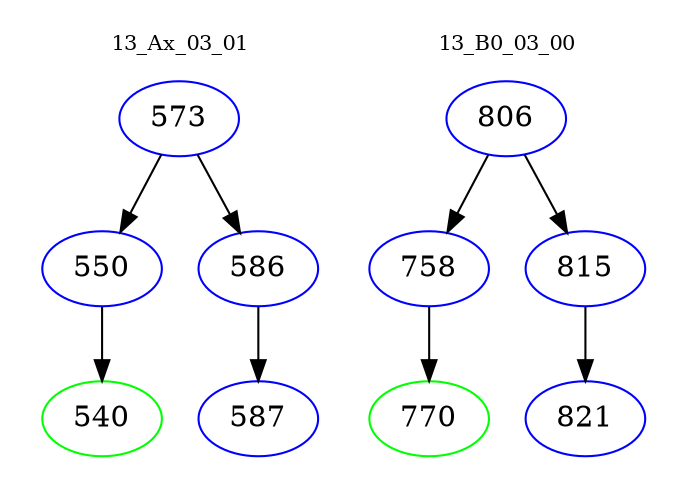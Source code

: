 digraph{
subgraph cluster_0 {
color = white
label = "13_Ax_03_01";
fontsize=10;
T0_573 [label="573", color="blue"]
T0_573 -> T0_550 [color="black"]
T0_550 [label="550", color="blue"]
T0_550 -> T0_540 [color="black"]
T0_540 [label="540", color="green"]
T0_573 -> T0_586 [color="black"]
T0_586 [label="586", color="blue"]
T0_586 -> T0_587 [color="black"]
T0_587 [label="587", color="blue"]
}
subgraph cluster_1 {
color = white
label = "13_B0_03_00";
fontsize=10;
T1_806 [label="806", color="blue"]
T1_806 -> T1_758 [color="black"]
T1_758 [label="758", color="blue"]
T1_758 -> T1_770 [color="black"]
T1_770 [label="770", color="green"]
T1_806 -> T1_815 [color="black"]
T1_815 [label="815", color="blue"]
T1_815 -> T1_821 [color="black"]
T1_821 [label="821", color="blue"]
}
}
